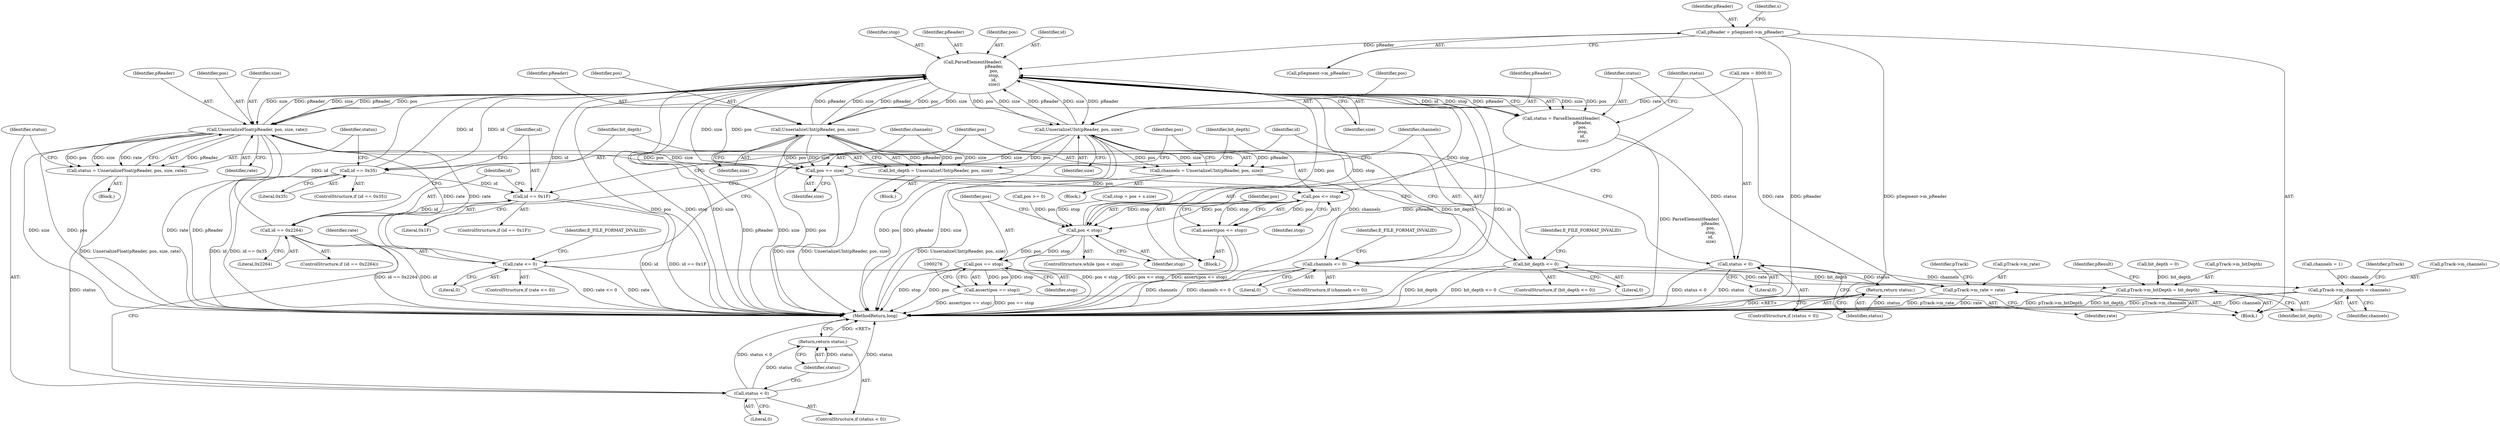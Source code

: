digraph "1_Android_04839626ed859623901ebd3a5fd483982186b59d_169@pointer" {
"1000129" [label="(Call,pReader = pSegment->m_pReader)"];
"1000192" [label="(Call,ParseElementHeader(\n                                pReader,\n                                pos,\n                                stop,\n                                id,\n                                size))"];
"1000190" [label="(Call,status = ParseElementHeader(\n                                pReader,\n                                pos,\n                                stop,\n                                id,\n                                size))"];
"1000199" [label="(Call,status < 0)"];
"1000202" [label="(Return,return status;)"];
"1000205" [label="(Call,id == 0x35)"];
"1000230" [label="(Call,id == 0x1F)"];
"1000248" [label="(Call,id == 0x2264)"];
"1000211" [label="(Call,UnserializeFloat(pReader, pos, size, rate))"];
"1000209" [label="(Call,status = UnserializeFloat(pReader, pos, size, rate))"];
"1000217" [label="(Call,status < 0)"];
"1000220" [label="(Return,return status;)"];
"1000223" [label="(Call,rate <= 0)"];
"1000302" [label="(Call,pTrack->m_rate = rate)"];
"1000264" [label="(Call,pos += size)"];
"1000268" [label="(Call,pos <= stop)"];
"1000183" [label="(Call,pos < stop)"];
"1000272" [label="(Call,pos == stop)"];
"1000271" [label="(Call,assert(pos == stop))"];
"1000267" [label="(Call,assert(pos <= stop))"];
"1000236" [label="(Call,UnserializeUInt(pReader, pos, size))"];
"1000234" [label="(Call,channels = UnserializeUInt(pReader, pos, size))"];
"1000241" [label="(Call,channels <= 0)"];
"1000307" [label="(Call,pTrack->m_channels = channels)"];
"1000254" [label="(Call,UnserializeUInt(pReader, pos, size))"];
"1000252" [label="(Call,bit_depth = UnserializeUInt(pReader, pos, size))"];
"1000259" [label="(Call,bit_depth <= 0)"];
"1000312" [label="(Call,pTrack->m_bitDepth = bit_depth)"];
"1000241" [label="(Call,channels <= 0)"];
"1000243" [label="(Literal,0)"];
"1000254" [label="(Call,UnserializeUInt(pReader, pos, size))"];
"1000231" [label="(Identifier,id)"];
"1000269" [label="(Identifier,pos)"];
"1000229" [label="(ControlStructure,if (id == 0x1F))"];
"1000114" [label="(Block,)"];
"1000200" [label="(Identifier,status)"];
"1000222" [label="(ControlStructure,if (rate <= 0))"];
"1000322" [label="(MethodReturn,long)"];
"1000314" [label="(Identifier,pTrack)"];
"1000256" [label="(Identifier,pos)"];
"1000266" [label="(Identifier,size)"];
"1000163" [label="(Call,stop = pos + s.size)"];
"1000207" [label="(Literal,0x35)"];
"1000249" [label="(Identifier,id)"];
"1000225" [label="(Literal,0)"];
"1000210" [label="(Identifier,status)"];
"1000171" [label="(Call,rate = 8000.0)"];
"1000199" [label="(Call,status < 0)"];
"1000129" [label="(Call,pReader = pSegment->m_pReader)"];
"1000212" [label="(Identifier,pReader)"];
"1000309" [label="(Identifier,pTrack)"];
"1000259" [label="(Call,bit_depth <= 0)"];
"1000234" [label="(Call,channels = UnserializeUInt(pReader, pos, size))"];
"1000257" [label="(Identifier,size)"];
"1000271" [label="(Call,assert(pos == stop))"];
"1000316" [label="(Identifier,bit_depth)"];
"1000311" [label="(Identifier,channels)"];
"1000219" [label="(Literal,0)"];
"1000242" [label="(Identifier,channels)"];
"1000230" [label="(Call,id == 0x1F)"];
"1000195" [label="(Identifier,stop)"];
"1000245" [label="(Identifier,E_FILE_FORMAT_INVALID)"];
"1000179" [label="(Call,bit_depth = 0)"];
"1000227" [label="(Identifier,E_FILE_FORMAT_INVALID)"];
"1000303" [label="(Call,pTrack->m_rate)"];
"1000205" [label="(Call,id == 0x35)"];
"1000313" [label="(Call,pTrack->m_bitDepth)"];
"1000203" [label="(Identifier,status)"];
"1000131" [label="(Call,pSegment->m_pReader)"];
"1000264" [label="(Call,pos += size)"];
"1000190" [label="(Call,status = ParseElementHeader(\n                                pReader,\n                                pos,\n                                stop,\n                                id,\n                                size))"];
"1000261" [label="(Literal,0)"];
"1000202" [label="(Return,return status;)"];
"1000302" [label="(Call,pTrack->m_rate = rate)"];
"1000308" [label="(Call,pTrack->m_channels)"];
"1000130" [label="(Identifier,pReader)"];
"1000216" [label="(ControlStructure,if (status < 0))"];
"1000247" [label="(ControlStructure,if (id == 0x2264))"];
"1000184" [label="(Identifier,pos)"];
"1000238" [label="(Identifier,pos)"];
"1000175" [label="(Call,channels = 1)"];
"1000250" [label="(Literal,0x2264)"];
"1000268" [label="(Call,pos <= stop)"];
"1000191" [label="(Identifier,status)"];
"1000260" [label="(Identifier,bit_depth)"];
"1000273" [label="(Identifier,pos)"];
"1000232" [label="(Literal,0x1F)"];
"1000183" [label="(Call,pos < stop)"];
"1000251" [label="(Block,)"];
"1000307" [label="(Call,pTrack->m_channels = channels)"];
"1000318" [label="(Identifier,pResult)"];
"1000270" [label="(Identifier,stop)"];
"1000233" [label="(Block,)"];
"1000192" [label="(Call,ParseElementHeader(\n                                pReader,\n                                pos,\n                                stop,\n                                id,\n                                size))"];
"1000213" [label="(Identifier,pos)"];
"1000198" [label="(ControlStructure,if (status < 0))"];
"1000208" [label="(Block,)"];
"1000186" [label="(Block,)"];
"1000193" [label="(Identifier,pReader)"];
"1000306" [label="(Identifier,rate)"];
"1000215" [label="(Identifier,rate)"];
"1000267" [label="(Call,assert(pos <= stop))"];
"1000217" [label="(Call,status < 0)"];
"1000185" [label="(Identifier,stop)"];
"1000265" [label="(Identifier,pos)"];
"1000204" [label="(ControlStructure,if (id == 0x35))"];
"1000220" [label="(Return,return status;)"];
"1000201" [label="(Literal,0)"];
"1000182" [label="(ControlStructure,while (pos < stop))"];
"1000272" [label="(Call,pos == stop)"];
"1000258" [label="(ControlStructure,if (bit_depth <= 0))"];
"1000197" [label="(Identifier,size)"];
"1000223" [label="(Call,rate <= 0)"];
"1000237" [label="(Identifier,pReader)"];
"1000235" [label="(Identifier,channels)"];
"1000263" [label="(Identifier,E_FILE_FORMAT_INVALID)"];
"1000194" [label="(Identifier,pos)"];
"1000274" [label="(Identifier,stop)"];
"1000214" [label="(Identifier,size)"];
"1000218" [label="(Identifier,status)"];
"1000206" [label="(Identifier,id)"];
"1000248" [label="(Call,id == 0x2264)"];
"1000252" [label="(Call,bit_depth = UnserializeUInt(pReader, pos, size))"];
"1000224" [label="(Identifier,rate)"];
"1000221" [label="(Identifier,status)"];
"1000209" [label="(Call,status = UnserializeFloat(pReader, pos, size, rate))"];
"1000136" [label="(Identifier,s)"];
"1000253" [label="(Identifier,bit_depth)"];
"1000236" [label="(Call,UnserializeUInt(pReader, pos, size))"];
"1000240" [label="(ControlStructure,if (channels <= 0))"];
"1000312" [label="(Call,pTrack->m_bitDepth = bit_depth)"];
"1000196" [label="(Identifier,id)"];
"1000159" [label="(Call,pos >= 0)"];
"1000255" [label="(Identifier,pReader)"];
"1000211" [label="(Call,UnserializeFloat(pReader, pos, size, rate))"];
"1000239" [label="(Identifier,size)"];
"1000129" -> "1000114"  [label="AST: "];
"1000129" -> "1000131"  [label="CFG: "];
"1000130" -> "1000129"  [label="AST: "];
"1000131" -> "1000129"  [label="AST: "];
"1000136" -> "1000129"  [label="CFG: "];
"1000129" -> "1000322"  [label="DDG: pReader"];
"1000129" -> "1000322"  [label="DDG: pSegment->m_pReader"];
"1000129" -> "1000192"  [label="DDG: pReader"];
"1000192" -> "1000190"  [label="AST: "];
"1000192" -> "1000197"  [label="CFG: "];
"1000193" -> "1000192"  [label="AST: "];
"1000194" -> "1000192"  [label="AST: "];
"1000195" -> "1000192"  [label="AST: "];
"1000196" -> "1000192"  [label="AST: "];
"1000197" -> "1000192"  [label="AST: "];
"1000190" -> "1000192"  [label="CFG: "];
"1000192" -> "1000322"  [label="DDG: pos"];
"1000192" -> "1000322"  [label="DDG: stop"];
"1000192" -> "1000322"  [label="DDG: size"];
"1000192" -> "1000322"  [label="DDG: pReader"];
"1000192" -> "1000322"  [label="DDG: id"];
"1000192" -> "1000190"  [label="DDG: size"];
"1000192" -> "1000190"  [label="DDG: pos"];
"1000192" -> "1000190"  [label="DDG: id"];
"1000192" -> "1000190"  [label="DDG: stop"];
"1000192" -> "1000190"  [label="DDG: pReader"];
"1000236" -> "1000192"  [label="DDG: pReader"];
"1000236" -> "1000192"  [label="DDG: size"];
"1000254" -> "1000192"  [label="DDG: pReader"];
"1000254" -> "1000192"  [label="DDG: size"];
"1000211" -> "1000192"  [label="DDG: pReader"];
"1000211" -> "1000192"  [label="DDG: size"];
"1000183" -> "1000192"  [label="DDG: pos"];
"1000183" -> "1000192"  [label="DDG: stop"];
"1000205" -> "1000192"  [label="DDG: id"];
"1000230" -> "1000192"  [label="DDG: id"];
"1000248" -> "1000192"  [label="DDG: id"];
"1000192" -> "1000205"  [label="DDG: id"];
"1000192" -> "1000211"  [label="DDG: pReader"];
"1000192" -> "1000211"  [label="DDG: pos"];
"1000192" -> "1000211"  [label="DDG: size"];
"1000192" -> "1000236"  [label="DDG: pReader"];
"1000192" -> "1000236"  [label="DDG: pos"];
"1000192" -> "1000236"  [label="DDG: size"];
"1000192" -> "1000254"  [label="DDG: pReader"];
"1000192" -> "1000254"  [label="DDG: pos"];
"1000192" -> "1000254"  [label="DDG: size"];
"1000192" -> "1000264"  [label="DDG: size"];
"1000192" -> "1000264"  [label="DDG: pos"];
"1000192" -> "1000268"  [label="DDG: stop"];
"1000190" -> "1000186"  [label="AST: "];
"1000191" -> "1000190"  [label="AST: "];
"1000200" -> "1000190"  [label="CFG: "];
"1000190" -> "1000322"  [label="DDG: ParseElementHeader(\n                                pReader,\n                                pos,\n                                stop,\n                                id,\n                                size)"];
"1000190" -> "1000199"  [label="DDG: status"];
"1000199" -> "1000198"  [label="AST: "];
"1000199" -> "1000201"  [label="CFG: "];
"1000200" -> "1000199"  [label="AST: "];
"1000201" -> "1000199"  [label="AST: "];
"1000203" -> "1000199"  [label="CFG: "];
"1000206" -> "1000199"  [label="CFG: "];
"1000199" -> "1000322"  [label="DDG: status"];
"1000199" -> "1000322"  [label="DDG: status < 0"];
"1000199" -> "1000202"  [label="DDG: status"];
"1000202" -> "1000198"  [label="AST: "];
"1000202" -> "1000203"  [label="CFG: "];
"1000203" -> "1000202"  [label="AST: "];
"1000322" -> "1000202"  [label="CFG: "];
"1000202" -> "1000322"  [label="DDG: <RET>"];
"1000203" -> "1000202"  [label="DDG: status"];
"1000205" -> "1000204"  [label="AST: "];
"1000205" -> "1000207"  [label="CFG: "];
"1000206" -> "1000205"  [label="AST: "];
"1000207" -> "1000205"  [label="AST: "];
"1000210" -> "1000205"  [label="CFG: "];
"1000231" -> "1000205"  [label="CFG: "];
"1000205" -> "1000322"  [label="DDG: id"];
"1000205" -> "1000322"  [label="DDG: id == 0x35"];
"1000205" -> "1000230"  [label="DDG: id"];
"1000230" -> "1000229"  [label="AST: "];
"1000230" -> "1000232"  [label="CFG: "];
"1000231" -> "1000230"  [label="AST: "];
"1000232" -> "1000230"  [label="AST: "];
"1000235" -> "1000230"  [label="CFG: "];
"1000249" -> "1000230"  [label="CFG: "];
"1000230" -> "1000322"  [label="DDG: id"];
"1000230" -> "1000322"  [label="DDG: id == 0x1F"];
"1000230" -> "1000248"  [label="DDG: id"];
"1000248" -> "1000247"  [label="AST: "];
"1000248" -> "1000250"  [label="CFG: "];
"1000249" -> "1000248"  [label="AST: "];
"1000250" -> "1000248"  [label="AST: "];
"1000253" -> "1000248"  [label="CFG: "];
"1000265" -> "1000248"  [label="CFG: "];
"1000248" -> "1000322"  [label="DDG: id == 0x2264"];
"1000248" -> "1000322"  [label="DDG: id"];
"1000211" -> "1000209"  [label="AST: "];
"1000211" -> "1000215"  [label="CFG: "];
"1000212" -> "1000211"  [label="AST: "];
"1000213" -> "1000211"  [label="AST: "];
"1000214" -> "1000211"  [label="AST: "];
"1000215" -> "1000211"  [label="AST: "];
"1000209" -> "1000211"  [label="CFG: "];
"1000211" -> "1000322"  [label="DDG: pReader"];
"1000211" -> "1000322"  [label="DDG: size"];
"1000211" -> "1000322"  [label="DDG: pos"];
"1000211" -> "1000322"  [label="DDG: rate"];
"1000211" -> "1000209"  [label="DDG: pReader"];
"1000211" -> "1000209"  [label="DDG: pos"];
"1000211" -> "1000209"  [label="DDG: size"];
"1000211" -> "1000209"  [label="DDG: rate"];
"1000171" -> "1000211"  [label="DDG: rate"];
"1000223" -> "1000211"  [label="DDG: rate"];
"1000211" -> "1000223"  [label="DDG: rate"];
"1000211" -> "1000264"  [label="DDG: size"];
"1000211" -> "1000264"  [label="DDG: pos"];
"1000209" -> "1000208"  [label="AST: "];
"1000210" -> "1000209"  [label="AST: "];
"1000218" -> "1000209"  [label="CFG: "];
"1000209" -> "1000322"  [label="DDG: UnserializeFloat(pReader, pos, size, rate)"];
"1000209" -> "1000217"  [label="DDG: status"];
"1000217" -> "1000216"  [label="AST: "];
"1000217" -> "1000219"  [label="CFG: "];
"1000218" -> "1000217"  [label="AST: "];
"1000219" -> "1000217"  [label="AST: "];
"1000221" -> "1000217"  [label="CFG: "];
"1000224" -> "1000217"  [label="CFG: "];
"1000217" -> "1000322"  [label="DDG: status < 0"];
"1000217" -> "1000322"  [label="DDG: status"];
"1000217" -> "1000220"  [label="DDG: status"];
"1000220" -> "1000216"  [label="AST: "];
"1000220" -> "1000221"  [label="CFG: "];
"1000221" -> "1000220"  [label="AST: "];
"1000322" -> "1000220"  [label="CFG: "];
"1000220" -> "1000322"  [label="DDG: <RET>"];
"1000221" -> "1000220"  [label="DDG: status"];
"1000223" -> "1000222"  [label="AST: "];
"1000223" -> "1000225"  [label="CFG: "];
"1000224" -> "1000223"  [label="AST: "];
"1000225" -> "1000223"  [label="AST: "];
"1000227" -> "1000223"  [label="CFG: "];
"1000265" -> "1000223"  [label="CFG: "];
"1000223" -> "1000322"  [label="DDG: rate <= 0"];
"1000223" -> "1000322"  [label="DDG: rate"];
"1000223" -> "1000302"  [label="DDG: rate"];
"1000302" -> "1000114"  [label="AST: "];
"1000302" -> "1000306"  [label="CFG: "];
"1000303" -> "1000302"  [label="AST: "];
"1000306" -> "1000302"  [label="AST: "];
"1000309" -> "1000302"  [label="CFG: "];
"1000302" -> "1000322"  [label="DDG: pTrack->m_rate"];
"1000302" -> "1000322"  [label="DDG: rate"];
"1000171" -> "1000302"  [label="DDG: rate"];
"1000264" -> "1000186"  [label="AST: "];
"1000264" -> "1000266"  [label="CFG: "];
"1000265" -> "1000264"  [label="AST: "];
"1000266" -> "1000264"  [label="AST: "];
"1000269" -> "1000264"  [label="CFG: "];
"1000264" -> "1000322"  [label="DDG: size"];
"1000236" -> "1000264"  [label="DDG: size"];
"1000236" -> "1000264"  [label="DDG: pos"];
"1000254" -> "1000264"  [label="DDG: size"];
"1000254" -> "1000264"  [label="DDG: pos"];
"1000264" -> "1000268"  [label="DDG: pos"];
"1000268" -> "1000267"  [label="AST: "];
"1000268" -> "1000270"  [label="CFG: "];
"1000269" -> "1000268"  [label="AST: "];
"1000270" -> "1000268"  [label="AST: "];
"1000267" -> "1000268"  [label="CFG: "];
"1000268" -> "1000183"  [label="DDG: pos"];
"1000268" -> "1000183"  [label="DDG: stop"];
"1000268" -> "1000267"  [label="DDG: pos"];
"1000268" -> "1000267"  [label="DDG: stop"];
"1000183" -> "1000182"  [label="AST: "];
"1000183" -> "1000185"  [label="CFG: "];
"1000184" -> "1000183"  [label="AST: "];
"1000185" -> "1000183"  [label="AST: "];
"1000191" -> "1000183"  [label="CFG: "];
"1000273" -> "1000183"  [label="CFG: "];
"1000183" -> "1000322"  [label="DDG: pos < stop"];
"1000159" -> "1000183"  [label="DDG: pos"];
"1000163" -> "1000183"  [label="DDG: stop"];
"1000183" -> "1000272"  [label="DDG: pos"];
"1000183" -> "1000272"  [label="DDG: stop"];
"1000272" -> "1000271"  [label="AST: "];
"1000272" -> "1000274"  [label="CFG: "];
"1000273" -> "1000272"  [label="AST: "];
"1000274" -> "1000272"  [label="AST: "];
"1000271" -> "1000272"  [label="CFG: "];
"1000272" -> "1000322"  [label="DDG: stop"];
"1000272" -> "1000322"  [label="DDG: pos"];
"1000272" -> "1000271"  [label="DDG: pos"];
"1000272" -> "1000271"  [label="DDG: stop"];
"1000271" -> "1000114"  [label="AST: "];
"1000276" -> "1000271"  [label="CFG: "];
"1000271" -> "1000322"  [label="DDG: pos == stop"];
"1000271" -> "1000322"  [label="DDG: assert(pos == stop)"];
"1000267" -> "1000186"  [label="AST: "];
"1000184" -> "1000267"  [label="CFG: "];
"1000267" -> "1000322"  [label="DDG: pos <= stop"];
"1000267" -> "1000322"  [label="DDG: assert(pos <= stop)"];
"1000236" -> "1000234"  [label="AST: "];
"1000236" -> "1000239"  [label="CFG: "];
"1000237" -> "1000236"  [label="AST: "];
"1000238" -> "1000236"  [label="AST: "];
"1000239" -> "1000236"  [label="AST: "];
"1000234" -> "1000236"  [label="CFG: "];
"1000236" -> "1000322"  [label="DDG: pReader"];
"1000236" -> "1000322"  [label="DDG: size"];
"1000236" -> "1000322"  [label="DDG: pos"];
"1000236" -> "1000234"  [label="DDG: pReader"];
"1000236" -> "1000234"  [label="DDG: pos"];
"1000236" -> "1000234"  [label="DDG: size"];
"1000234" -> "1000233"  [label="AST: "];
"1000235" -> "1000234"  [label="AST: "];
"1000242" -> "1000234"  [label="CFG: "];
"1000234" -> "1000322"  [label="DDG: UnserializeUInt(pReader, pos, size)"];
"1000234" -> "1000241"  [label="DDG: channels"];
"1000241" -> "1000240"  [label="AST: "];
"1000241" -> "1000243"  [label="CFG: "];
"1000242" -> "1000241"  [label="AST: "];
"1000243" -> "1000241"  [label="AST: "];
"1000245" -> "1000241"  [label="CFG: "];
"1000265" -> "1000241"  [label="CFG: "];
"1000241" -> "1000322"  [label="DDG: channels"];
"1000241" -> "1000322"  [label="DDG: channels <= 0"];
"1000241" -> "1000307"  [label="DDG: channels"];
"1000307" -> "1000114"  [label="AST: "];
"1000307" -> "1000311"  [label="CFG: "];
"1000308" -> "1000307"  [label="AST: "];
"1000311" -> "1000307"  [label="AST: "];
"1000314" -> "1000307"  [label="CFG: "];
"1000307" -> "1000322"  [label="DDG: channels"];
"1000307" -> "1000322"  [label="DDG: pTrack->m_channels"];
"1000175" -> "1000307"  [label="DDG: channels"];
"1000254" -> "1000252"  [label="AST: "];
"1000254" -> "1000257"  [label="CFG: "];
"1000255" -> "1000254"  [label="AST: "];
"1000256" -> "1000254"  [label="AST: "];
"1000257" -> "1000254"  [label="AST: "];
"1000252" -> "1000254"  [label="CFG: "];
"1000254" -> "1000322"  [label="DDG: pReader"];
"1000254" -> "1000322"  [label="DDG: size"];
"1000254" -> "1000322"  [label="DDG: pos"];
"1000254" -> "1000252"  [label="DDG: pReader"];
"1000254" -> "1000252"  [label="DDG: pos"];
"1000254" -> "1000252"  [label="DDG: size"];
"1000252" -> "1000251"  [label="AST: "];
"1000253" -> "1000252"  [label="AST: "];
"1000260" -> "1000252"  [label="CFG: "];
"1000252" -> "1000322"  [label="DDG: UnserializeUInt(pReader, pos, size)"];
"1000252" -> "1000259"  [label="DDG: bit_depth"];
"1000259" -> "1000258"  [label="AST: "];
"1000259" -> "1000261"  [label="CFG: "];
"1000260" -> "1000259"  [label="AST: "];
"1000261" -> "1000259"  [label="AST: "];
"1000263" -> "1000259"  [label="CFG: "];
"1000265" -> "1000259"  [label="CFG: "];
"1000259" -> "1000322"  [label="DDG: bit_depth <= 0"];
"1000259" -> "1000322"  [label="DDG: bit_depth"];
"1000259" -> "1000312"  [label="DDG: bit_depth"];
"1000312" -> "1000114"  [label="AST: "];
"1000312" -> "1000316"  [label="CFG: "];
"1000313" -> "1000312"  [label="AST: "];
"1000316" -> "1000312"  [label="AST: "];
"1000318" -> "1000312"  [label="CFG: "];
"1000312" -> "1000322"  [label="DDG: bit_depth"];
"1000312" -> "1000322"  [label="DDG: pTrack->m_bitDepth"];
"1000179" -> "1000312"  [label="DDG: bit_depth"];
}
